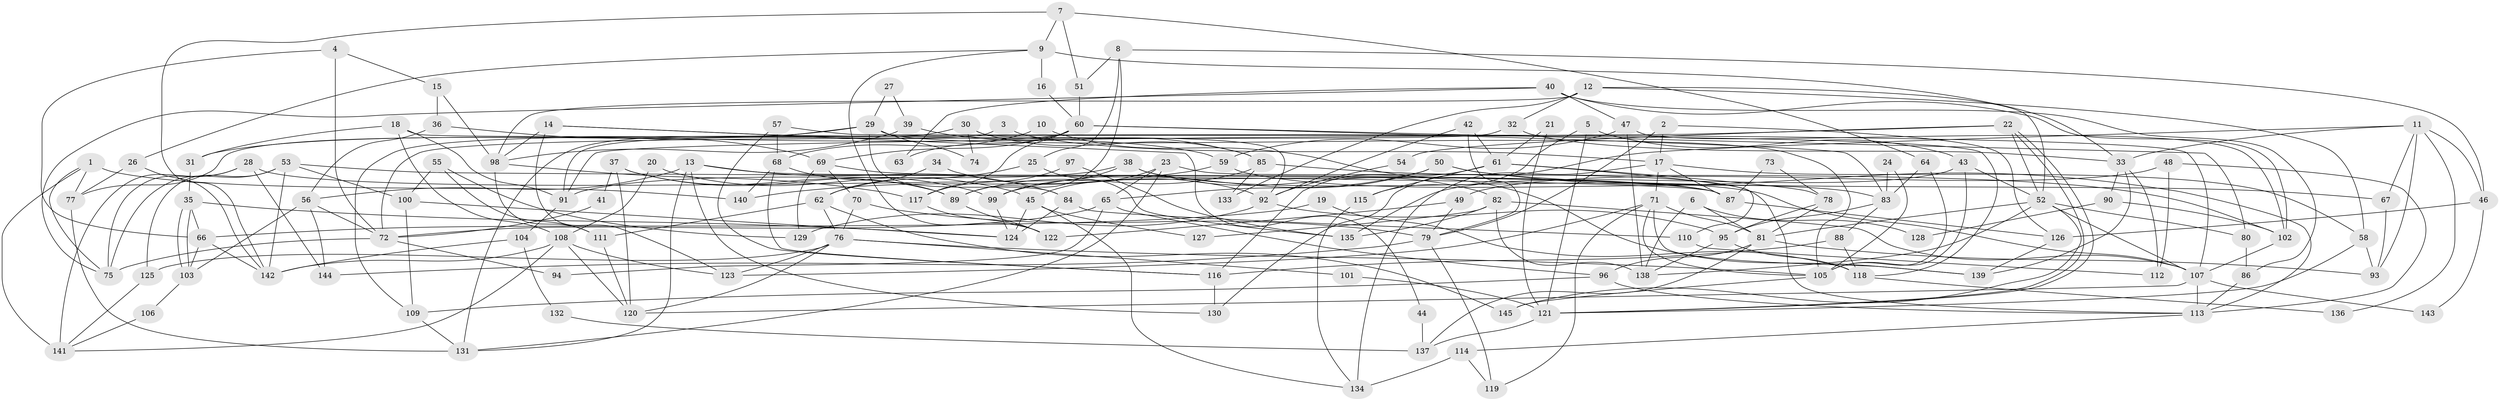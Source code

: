 // Generated by graph-tools (version 1.1) at 2025/51/03/09/25 04:51:20]
// undirected, 145 vertices, 290 edges
graph export_dot {
graph [start="1"]
  node [color=gray90,style=filled];
  1;
  2;
  3;
  4;
  5;
  6;
  7;
  8;
  9;
  10;
  11;
  12;
  13;
  14;
  15;
  16;
  17;
  18;
  19;
  20;
  21;
  22;
  23;
  24;
  25;
  26;
  27;
  28;
  29;
  30;
  31;
  32;
  33;
  34;
  35;
  36;
  37;
  38;
  39;
  40;
  41;
  42;
  43;
  44;
  45;
  46;
  47;
  48;
  49;
  50;
  51;
  52;
  53;
  54;
  55;
  56;
  57;
  58;
  59;
  60;
  61;
  62;
  63;
  64;
  65;
  66;
  67;
  68;
  69;
  70;
  71;
  72;
  73;
  74;
  75;
  76;
  77;
  78;
  79;
  80;
  81;
  82;
  83;
  84;
  85;
  86;
  87;
  88;
  89;
  90;
  91;
  92;
  93;
  94;
  95;
  96;
  97;
  98;
  99;
  100;
  101;
  102;
  103;
  104;
  105;
  106;
  107;
  108;
  109;
  110;
  111;
  112;
  113;
  114;
  115;
  116;
  117;
  118;
  119;
  120;
  121;
  122;
  123;
  124;
  125;
  126;
  127;
  128;
  129;
  130;
  131;
  132;
  133;
  134;
  135;
  136;
  137;
  138;
  139;
  140;
  141;
  142;
  143;
  144;
  145;
  1 -- 75;
  1 -- 77;
  1 -- 140;
  1 -- 141;
  2 -- 17;
  2 -- 79;
  2 -- 126;
  3 -- 17;
  3 -- 91;
  4 -- 66;
  4 -- 72;
  4 -- 15;
  5 -- 121;
  5 -- 43;
  5 -- 115;
  6 -- 81;
  6 -- 138;
  6 -- 128;
  7 -- 142;
  7 -- 9;
  7 -- 51;
  7 -- 64;
  8 -- 25;
  8 -- 46;
  8 -- 51;
  8 -- 89;
  9 -- 33;
  9 -- 26;
  9 -- 16;
  9 -- 122;
  10 -- 68;
  10 -- 139;
  11 -- 93;
  11 -- 33;
  11 -- 46;
  11 -- 67;
  11 -- 130;
  11 -- 136;
  12 -- 98;
  12 -- 52;
  12 -- 32;
  12 -- 58;
  12 -- 133;
  13 -- 130;
  13 -- 87;
  13 -- 56;
  13 -- 84;
  13 -- 131;
  14 -- 59;
  14 -- 123;
  14 -- 44;
  14 -- 98;
  15 -- 98;
  15 -- 36;
  16 -- 60;
  17 -- 134;
  17 -- 87;
  17 -- 58;
  17 -- 71;
  18 -- 91;
  18 -- 108;
  18 -- 31;
  18 -- 118;
  19 -- 66;
  19 -- 118;
  20 -- 45;
  20 -- 108;
  21 -- 61;
  21 -- 121;
  22 -- 52;
  22 -- 121;
  22 -- 121;
  22 -- 54;
  22 -- 91;
  23 -- 65;
  23 -- 131;
  23 -- 45;
  23 -- 113;
  24 -- 105;
  24 -- 83;
  25 -- 135;
  25 -- 62;
  26 -- 77;
  26 -- 142;
  27 -- 29;
  27 -- 39;
  28 -- 141;
  28 -- 87;
  28 -- 75;
  28 -- 144;
  29 -- 131;
  29 -- 84;
  29 -- 31;
  29 -- 74;
  29 -- 105;
  30 -- 109;
  30 -- 85;
  30 -- 74;
  30 -- 92;
  31 -- 35;
  32 -- 72;
  32 -- 33;
  33 -- 139;
  33 -- 90;
  33 -- 112;
  34 -- 62;
  34 -- 92;
  35 -- 103;
  35 -- 103;
  35 -- 66;
  35 -- 124;
  36 -- 69;
  36 -- 56;
  37 -- 120;
  37 -- 89;
  37 -- 41;
  37 -- 99;
  38 -- 99;
  38 -- 107;
  38 -- 82;
  38 -- 91;
  39 -- 98;
  39 -- 85;
  40 -- 75;
  40 -- 86;
  40 -- 47;
  40 -- 63;
  40 -- 102;
  41 -- 72;
  42 -- 92;
  42 -- 79;
  42 -- 61;
  43 -- 52;
  43 -- 105;
  43 -- 135;
  44 -- 137;
  45 -- 134;
  45 -- 124;
  45 -- 127;
  46 -- 126;
  46 -- 143;
  47 -- 102;
  47 -- 59;
  47 -- 138;
  48 -- 113;
  48 -- 112;
  48 -- 49;
  49 -- 122;
  49 -- 79;
  50 -- 99;
  50 -- 113;
  50 -- 65;
  50 -- 67;
  51 -- 60;
  52 -- 107;
  52 -- 138;
  52 -- 80;
  52 -- 81;
  52 -- 145;
  53 -- 125;
  53 -- 142;
  53 -- 75;
  53 -- 87;
  53 -- 100;
  54 -- 92;
  55 -- 111;
  55 -- 100;
  55 -- 129;
  56 -- 72;
  56 -- 103;
  56 -- 144;
  57 -- 107;
  57 -- 68;
  57 -- 116;
  58 -- 93;
  58 -- 121;
  59 -- 83;
  59 -- 140;
  60 -- 117;
  60 -- 63;
  60 -- 69;
  60 -- 77;
  60 -- 80;
  60 -- 83;
  61 -- 78;
  61 -- 110;
  61 -- 115;
  61 -- 116;
  62 -- 76;
  62 -- 145;
  62 -- 111;
  64 -- 105;
  64 -- 83;
  65 -- 72;
  65 -- 94;
  65 -- 96;
  66 -- 103;
  66 -- 142;
  67 -- 93;
  68 -- 140;
  68 -- 116;
  68 -- 89;
  69 -- 129;
  69 -- 70;
  69 -- 87;
  70 -- 79;
  70 -- 76;
  71 -- 81;
  71 -- 105;
  71 -- 119;
  71 -- 123;
  71 -- 139;
  72 -- 75;
  72 -- 94;
  73 -- 78;
  73 -- 87;
  76 -- 105;
  76 -- 101;
  76 -- 120;
  76 -- 123;
  76 -- 125;
  77 -- 131;
  78 -- 95;
  78 -- 81;
  79 -- 144;
  79 -- 119;
  80 -- 86;
  81 -- 93;
  81 -- 96;
  81 -- 137;
  82 -- 138;
  82 -- 107;
  82 -- 127;
  82 -- 135;
  83 -- 88;
  83 -- 95;
  84 -- 124;
  84 -- 110;
  85 -- 102;
  85 -- 89;
  85 -- 133;
  86 -- 113;
  87 -- 126;
  88 -- 116;
  88 -- 118;
  89 -- 122;
  90 -- 102;
  90 -- 128;
  91 -- 104;
  92 -- 95;
  92 -- 129;
  95 -- 118;
  95 -- 138;
  96 -- 109;
  96 -- 113;
  97 -- 117;
  97 -- 135;
  98 -- 111;
  98 -- 117;
  99 -- 124;
  100 -- 124;
  100 -- 109;
  101 -- 121;
  102 -- 107;
  103 -- 106;
  104 -- 142;
  104 -- 132;
  105 -- 145;
  106 -- 141;
  107 -- 113;
  107 -- 120;
  107 -- 143;
  108 -- 123;
  108 -- 120;
  108 -- 141;
  108 -- 142;
  109 -- 131;
  110 -- 112;
  111 -- 120;
  113 -- 114;
  114 -- 119;
  114 -- 134;
  115 -- 134;
  116 -- 130;
  117 -- 122;
  118 -- 136;
  121 -- 137;
  125 -- 141;
  126 -- 139;
  132 -- 137;
}
